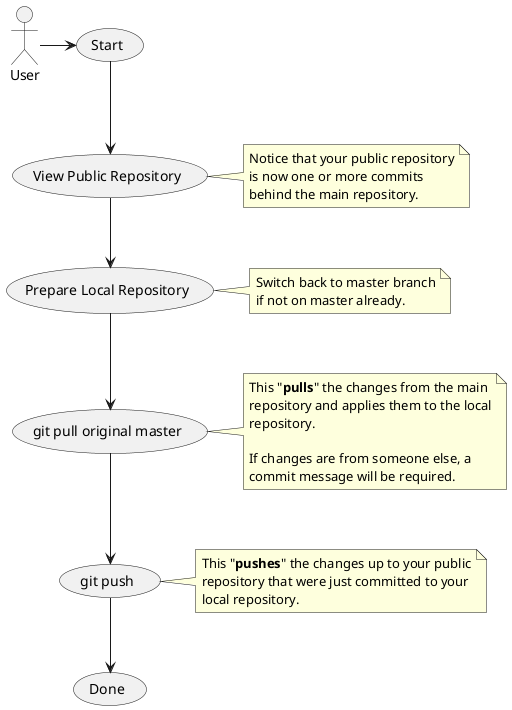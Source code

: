 @startuml

(View Public Repository) as (vpr)

User -> (Start)

(Start) --> (vpr)

note right of (vpr)
Notice that your public repository
is now one or more commits
behind the main repository.
end note

(Prepare Local Repository) as (lr1)

(vpr) --> (lr1)

note right of (lr1)
Switch back to master branch
if not on master already.
end note

(git pull original master) as (lr2)

(lr1) --> (lr2)

note right of (lr2)
This "**pulls**" the changes from the main
repository and applies them to the local
repository.

If changes are from someone else, a
commit message will be required.
end note

(git push) as (lr3)

(lr2) --> (lr3)

note right of (lr3)
This "**pushes**" the changes up to your public
repository that were just committed to your
local repository.
end note

(lr3) --> (Done)
@enduml
